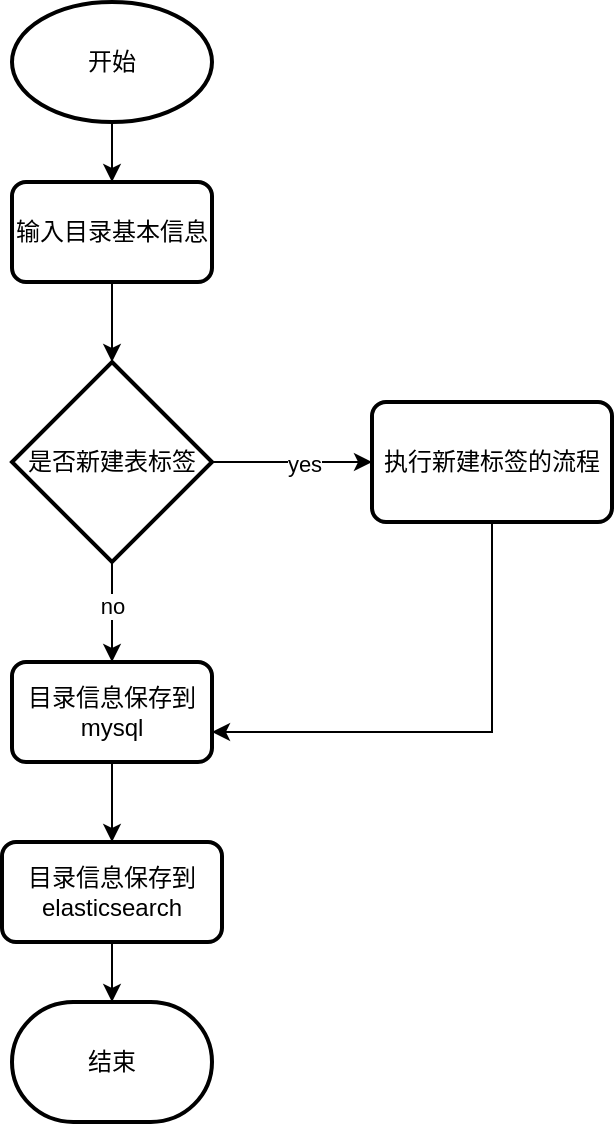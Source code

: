 <mxfile version="24.7.6">
  <diagram name="第 1 页" id="C562E1UyAb4BaIogjbPI">
    <mxGraphModel dx="1114" dy="615" grid="1" gridSize="10" guides="1" tooltips="1" connect="1" arrows="1" fold="1" page="1" pageScale="1" pageWidth="827" pageHeight="1169" math="0" shadow="0">
      <root>
        <mxCell id="0" />
        <mxCell id="1" parent="0" />
        <mxCell id="3TOOckupEh_AKTvw8bHe-4" value="" style="edgeStyle=orthogonalEdgeStyle;rounded=0;orthogonalLoop=1;jettySize=auto;html=1;" edge="1" parent="1" source="3TOOckupEh_AKTvw8bHe-2" target="3TOOckupEh_AKTvw8bHe-3">
          <mxGeometry relative="1" as="geometry" />
        </mxCell>
        <mxCell id="3TOOckupEh_AKTvw8bHe-2" value="开始" style="strokeWidth=2;html=1;shape=mxgraph.flowchart.start_1;whiteSpace=wrap;" vertex="1" parent="1">
          <mxGeometry x="340" y="100" width="100" height="60" as="geometry" />
        </mxCell>
        <mxCell id="3TOOckupEh_AKTvw8bHe-6" value="" style="edgeStyle=orthogonalEdgeStyle;rounded=0;orthogonalLoop=1;jettySize=auto;html=1;" edge="1" parent="1" source="3TOOckupEh_AKTvw8bHe-3" target="3TOOckupEh_AKTvw8bHe-5">
          <mxGeometry relative="1" as="geometry" />
        </mxCell>
        <mxCell id="3TOOckupEh_AKTvw8bHe-3" value="输入目录基本信息" style="rounded=1;whiteSpace=wrap;html=1;absoluteArcSize=1;arcSize=14;strokeWidth=2;" vertex="1" parent="1">
          <mxGeometry x="340" y="190" width="100" height="50" as="geometry" />
        </mxCell>
        <mxCell id="3TOOckupEh_AKTvw8bHe-8" value="" style="edgeStyle=orthogonalEdgeStyle;rounded=0;orthogonalLoop=1;jettySize=auto;html=1;" edge="1" parent="1" source="3TOOckupEh_AKTvw8bHe-5" target="3TOOckupEh_AKTvw8bHe-7">
          <mxGeometry relative="1" as="geometry" />
        </mxCell>
        <mxCell id="3TOOckupEh_AKTvw8bHe-9" value="yes" style="edgeLabel;html=1;align=center;verticalAlign=middle;resizable=0;points=[];" vertex="1" connectable="0" parent="3TOOckupEh_AKTvw8bHe-8">
          <mxGeometry x="0.142" y="-1" relative="1" as="geometry">
            <mxPoint as="offset" />
          </mxGeometry>
        </mxCell>
        <mxCell id="3TOOckupEh_AKTvw8bHe-11" value="" style="edgeStyle=orthogonalEdgeStyle;rounded=0;orthogonalLoop=1;jettySize=auto;html=1;" edge="1" parent="1" source="3TOOckupEh_AKTvw8bHe-5" target="3TOOckupEh_AKTvw8bHe-10">
          <mxGeometry relative="1" as="geometry" />
        </mxCell>
        <mxCell id="3TOOckupEh_AKTvw8bHe-18" value="no" style="edgeLabel;html=1;align=center;verticalAlign=middle;resizable=0;points=[];" vertex="1" connectable="0" parent="3TOOckupEh_AKTvw8bHe-11">
          <mxGeometry x="-0.113" relative="1" as="geometry">
            <mxPoint as="offset" />
          </mxGeometry>
        </mxCell>
        <mxCell id="3TOOckupEh_AKTvw8bHe-5" value="是否新建表标签" style="strokeWidth=2;html=1;shape=mxgraph.flowchart.decision;whiteSpace=wrap;" vertex="1" parent="1">
          <mxGeometry x="340" y="280" width="100" height="100" as="geometry" />
        </mxCell>
        <mxCell id="3TOOckupEh_AKTvw8bHe-13" style="edgeStyle=orthogonalEdgeStyle;rounded=0;orthogonalLoop=1;jettySize=auto;html=1;" edge="1" parent="1" source="3TOOckupEh_AKTvw8bHe-7" target="3TOOckupEh_AKTvw8bHe-10">
          <mxGeometry relative="1" as="geometry">
            <Array as="points">
              <mxPoint x="580" y="465" />
            </Array>
          </mxGeometry>
        </mxCell>
        <mxCell id="3TOOckupEh_AKTvw8bHe-7" value="执行新建标签的流程" style="rounded=1;whiteSpace=wrap;html=1;absoluteArcSize=1;arcSize=14;strokeWidth=2;" vertex="1" parent="1">
          <mxGeometry x="520" y="300" width="120" height="60" as="geometry" />
        </mxCell>
        <mxCell id="3TOOckupEh_AKTvw8bHe-15" value="" style="edgeStyle=orthogonalEdgeStyle;rounded=0;orthogonalLoop=1;jettySize=auto;html=1;" edge="1" parent="1" source="3TOOckupEh_AKTvw8bHe-10" target="3TOOckupEh_AKTvw8bHe-14">
          <mxGeometry relative="1" as="geometry" />
        </mxCell>
        <mxCell id="3TOOckupEh_AKTvw8bHe-10" value="目录信息保存到mysql" style="rounded=1;whiteSpace=wrap;html=1;absoluteArcSize=1;arcSize=14;strokeWidth=2;" vertex="1" parent="1">
          <mxGeometry x="340" y="430" width="100" height="50" as="geometry" />
        </mxCell>
        <mxCell id="3TOOckupEh_AKTvw8bHe-17" value="" style="edgeStyle=orthogonalEdgeStyle;rounded=0;orthogonalLoop=1;jettySize=auto;html=1;" edge="1" parent="1" source="3TOOckupEh_AKTvw8bHe-14" target="3TOOckupEh_AKTvw8bHe-16">
          <mxGeometry relative="1" as="geometry" />
        </mxCell>
        <mxCell id="3TOOckupEh_AKTvw8bHe-14" value="目录信息保存到elasticsearch" style="rounded=1;whiteSpace=wrap;html=1;absoluteArcSize=1;arcSize=14;strokeWidth=2;" vertex="1" parent="1">
          <mxGeometry x="335" y="520" width="110" height="50" as="geometry" />
        </mxCell>
        <mxCell id="3TOOckupEh_AKTvw8bHe-16" value="结束" style="strokeWidth=2;html=1;shape=mxgraph.flowchart.terminator;whiteSpace=wrap;" vertex="1" parent="1">
          <mxGeometry x="340" y="600" width="100" height="60" as="geometry" />
        </mxCell>
      </root>
    </mxGraphModel>
  </diagram>
</mxfile>
